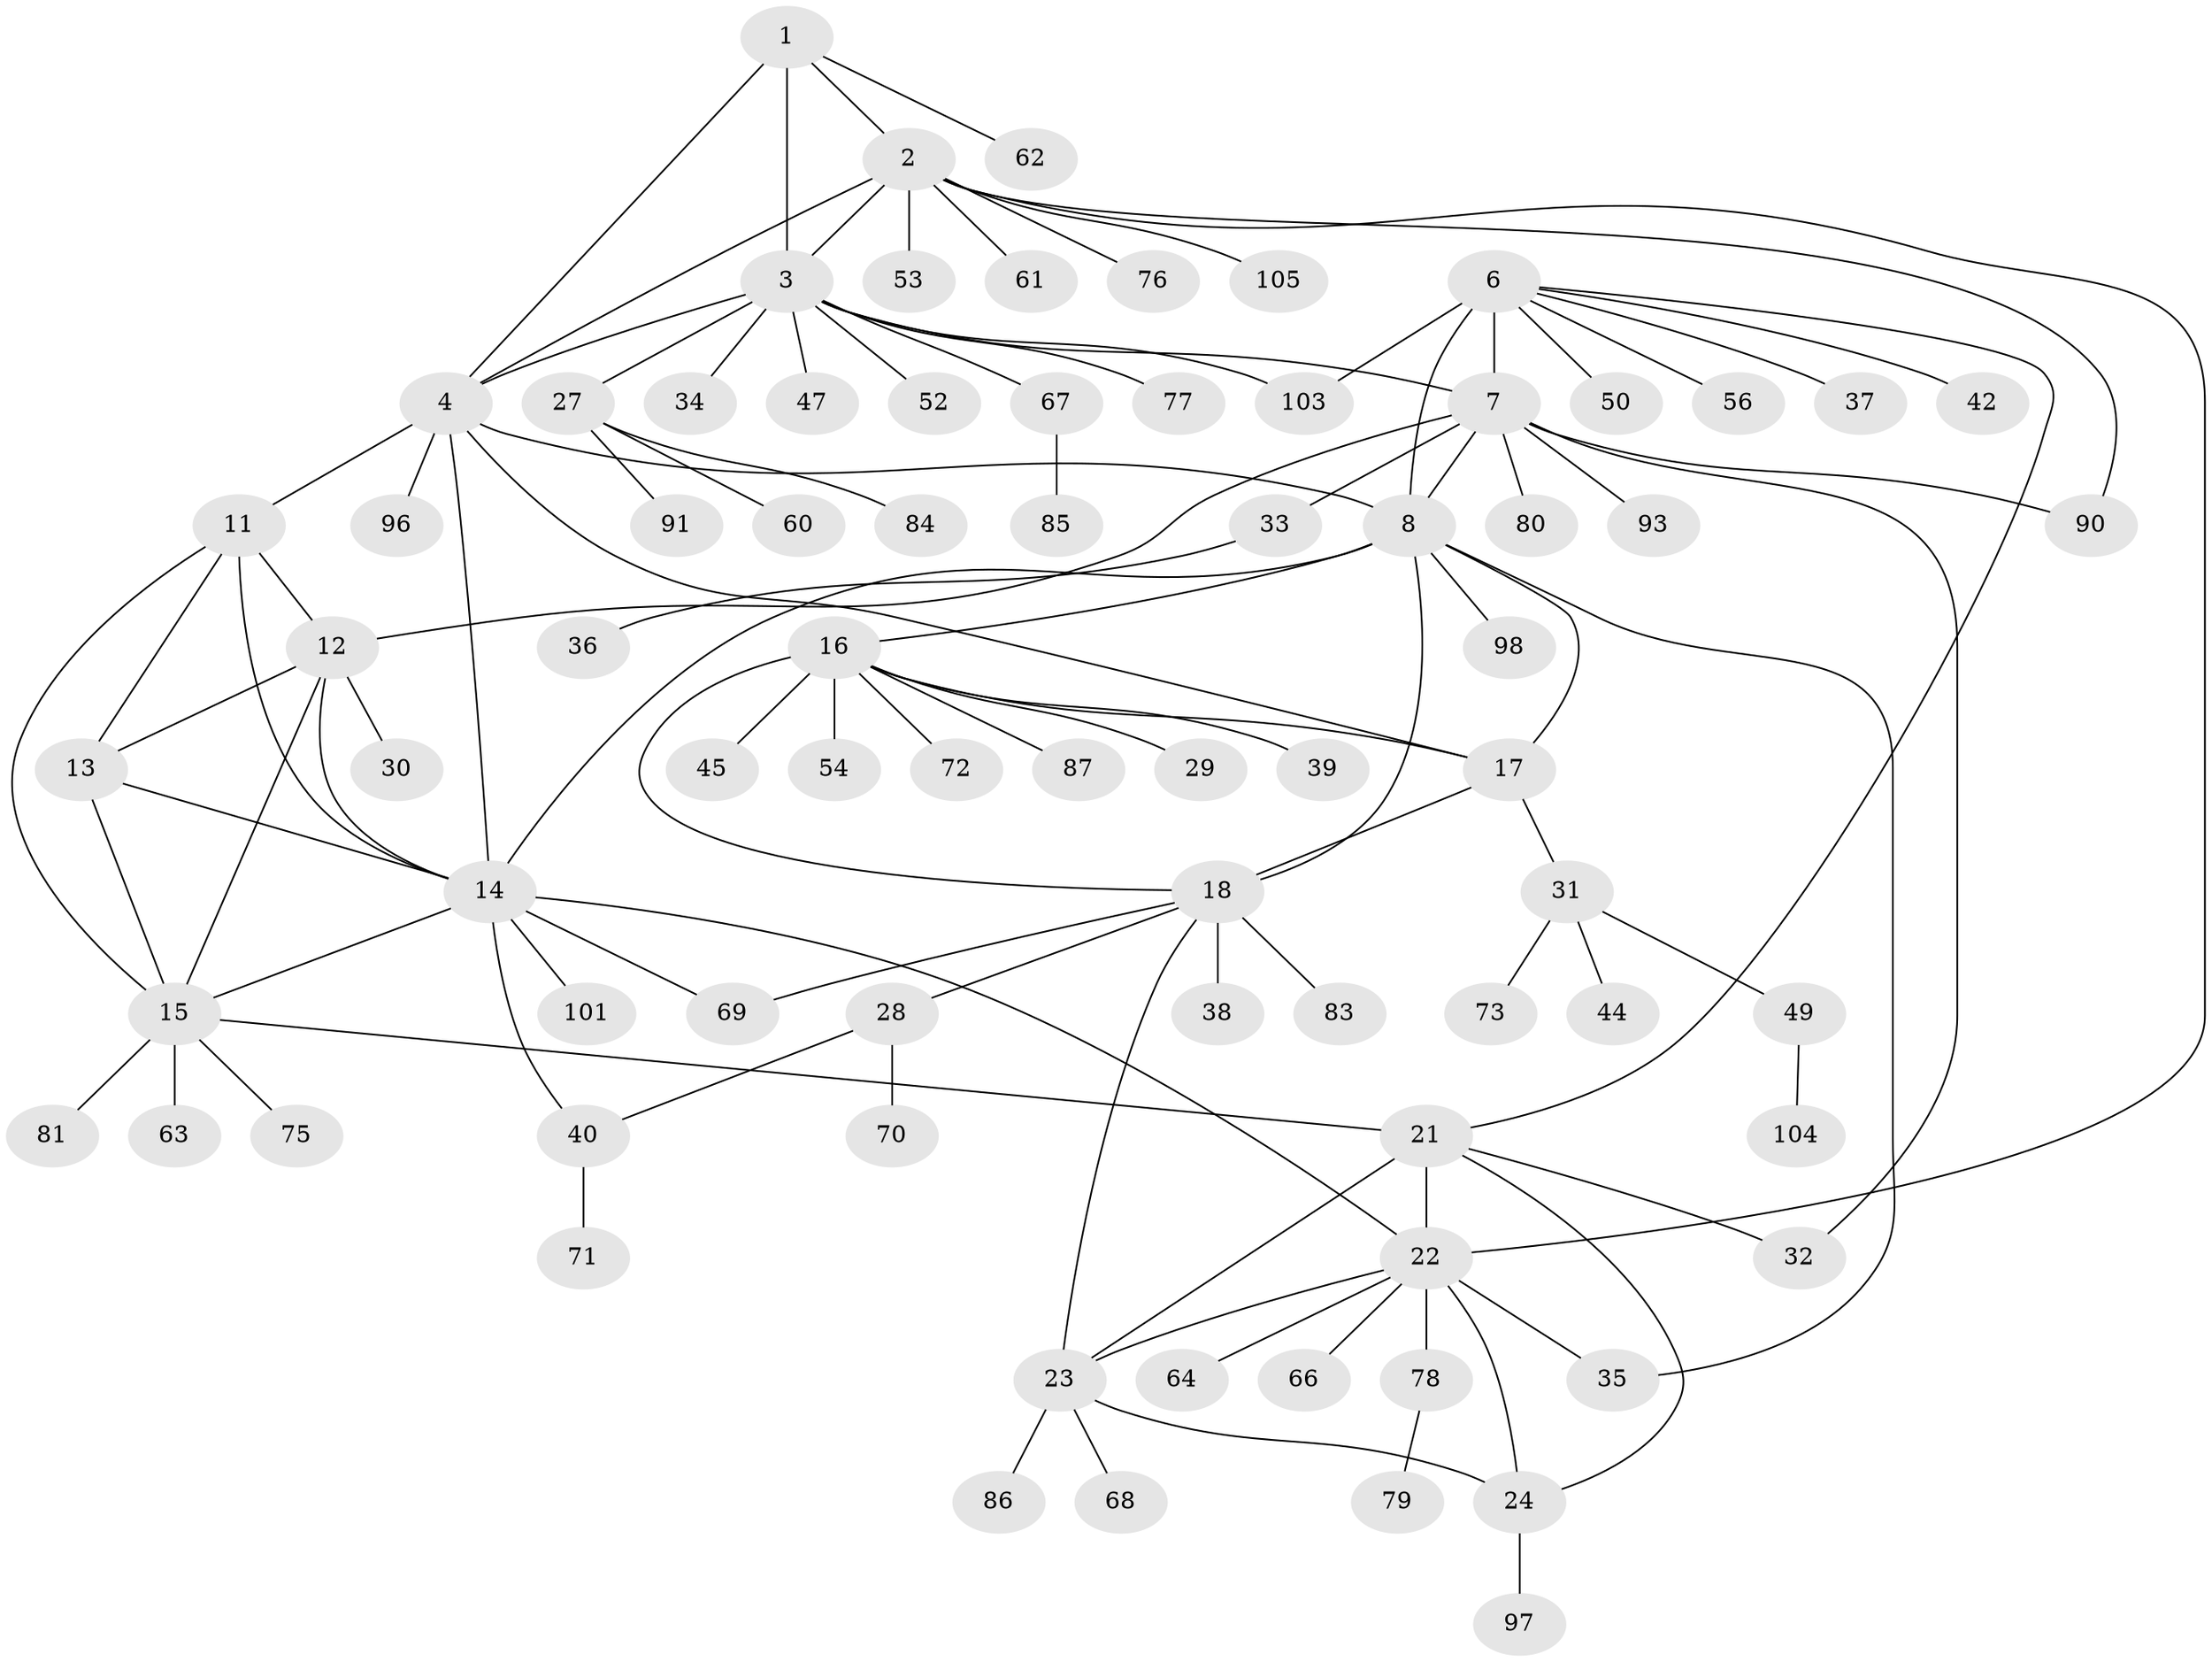 // Generated by graph-tools (version 1.1) at 2025/52/02/27/25 19:52:22]
// undirected, 78 vertices, 108 edges
graph export_dot {
graph [start="1"]
  node [color=gray90,style=filled];
  1 [super="+51"];
  2 [super="+26"];
  3 [super="+89"];
  4 [super="+5"];
  6 [super="+9"];
  7 [super="+10"];
  8 [super="+19"];
  11 [super="+48"];
  12 [super="+58"];
  13 [super="+43"];
  14 [super="+74"];
  15 [super="+57"];
  16 [super="+46"];
  17;
  18 [super="+20"];
  21 [super="+41"];
  22 [super="+25"];
  23 [super="+94"];
  24 [super="+88"];
  27 [super="+82"];
  28;
  29;
  30;
  31 [super="+100"];
  32;
  33;
  34;
  35 [super="+65"];
  36;
  37;
  38;
  39 [super="+99"];
  40 [super="+92"];
  42;
  44;
  45;
  47 [super="+55"];
  49;
  50;
  52;
  53 [super="+59"];
  54;
  56;
  60;
  61;
  62;
  63;
  64;
  66;
  67;
  68;
  69 [super="+106"];
  70;
  71;
  72;
  73;
  75;
  76;
  77;
  78 [super="+102"];
  79;
  80 [super="+95"];
  81;
  83;
  84;
  85;
  86;
  87;
  90;
  91;
  93;
  96;
  97;
  98;
  101;
  103;
  104;
  105;
  1 -- 2;
  1 -- 3;
  1 -- 4 [weight=2];
  1 -- 62;
  2 -- 3;
  2 -- 4 [weight=2];
  2 -- 22;
  2 -- 53;
  2 -- 61;
  2 -- 76;
  2 -- 90;
  2 -- 105;
  3 -- 4 [weight=2];
  3 -- 27;
  3 -- 34;
  3 -- 47;
  3 -- 52;
  3 -- 67;
  3 -- 77;
  3 -- 103;
  3 -- 7;
  4 -- 8;
  4 -- 14;
  4 -- 17;
  4 -- 96;
  4 -- 11;
  6 -- 7 [weight=4];
  6 -- 8 [weight=2];
  6 -- 37;
  6 -- 42;
  6 -- 50;
  6 -- 103;
  6 -- 21;
  6 -- 56;
  7 -- 8 [weight=2];
  7 -- 12;
  7 -- 32;
  7 -- 80;
  7 -- 90;
  7 -- 33;
  7 -- 93;
  8 -- 35;
  8 -- 98;
  8 -- 16;
  8 -- 17;
  8 -- 18 [weight=2];
  8 -- 14;
  11 -- 12;
  11 -- 13;
  11 -- 14;
  11 -- 15;
  12 -- 13;
  12 -- 14;
  12 -- 15;
  12 -- 30;
  13 -- 14;
  13 -- 15;
  14 -- 15;
  14 -- 22;
  14 -- 40;
  14 -- 69;
  14 -- 101;
  15 -- 63;
  15 -- 81;
  15 -- 21;
  15 -- 75;
  16 -- 17;
  16 -- 18 [weight=2];
  16 -- 29;
  16 -- 39;
  16 -- 45;
  16 -- 54;
  16 -- 72;
  16 -- 87;
  17 -- 18 [weight=2];
  17 -- 31;
  18 -- 23;
  18 -- 38;
  18 -- 83;
  18 -- 69;
  18 -- 28;
  21 -- 22 [weight=2];
  21 -- 23;
  21 -- 24;
  21 -- 32;
  22 -- 23 [weight=2];
  22 -- 24 [weight=2];
  22 -- 64;
  22 -- 78;
  22 -- 66;
  22 -- 35;
  23 -- 24;
  23 -- 68;
  23 -- 86;
  24 -- 97;
  27 -- 60;
  27 -- 84;
  27 -- 91;
  28 -- 40;
  28 -- 70;
  31 -- 44;
  31 -- 49;
  31 -- 73;
  33 -- 36;
  40 -- 71;
  49 -- 104;
  67 -- 85;
  78 -- 79;
}
